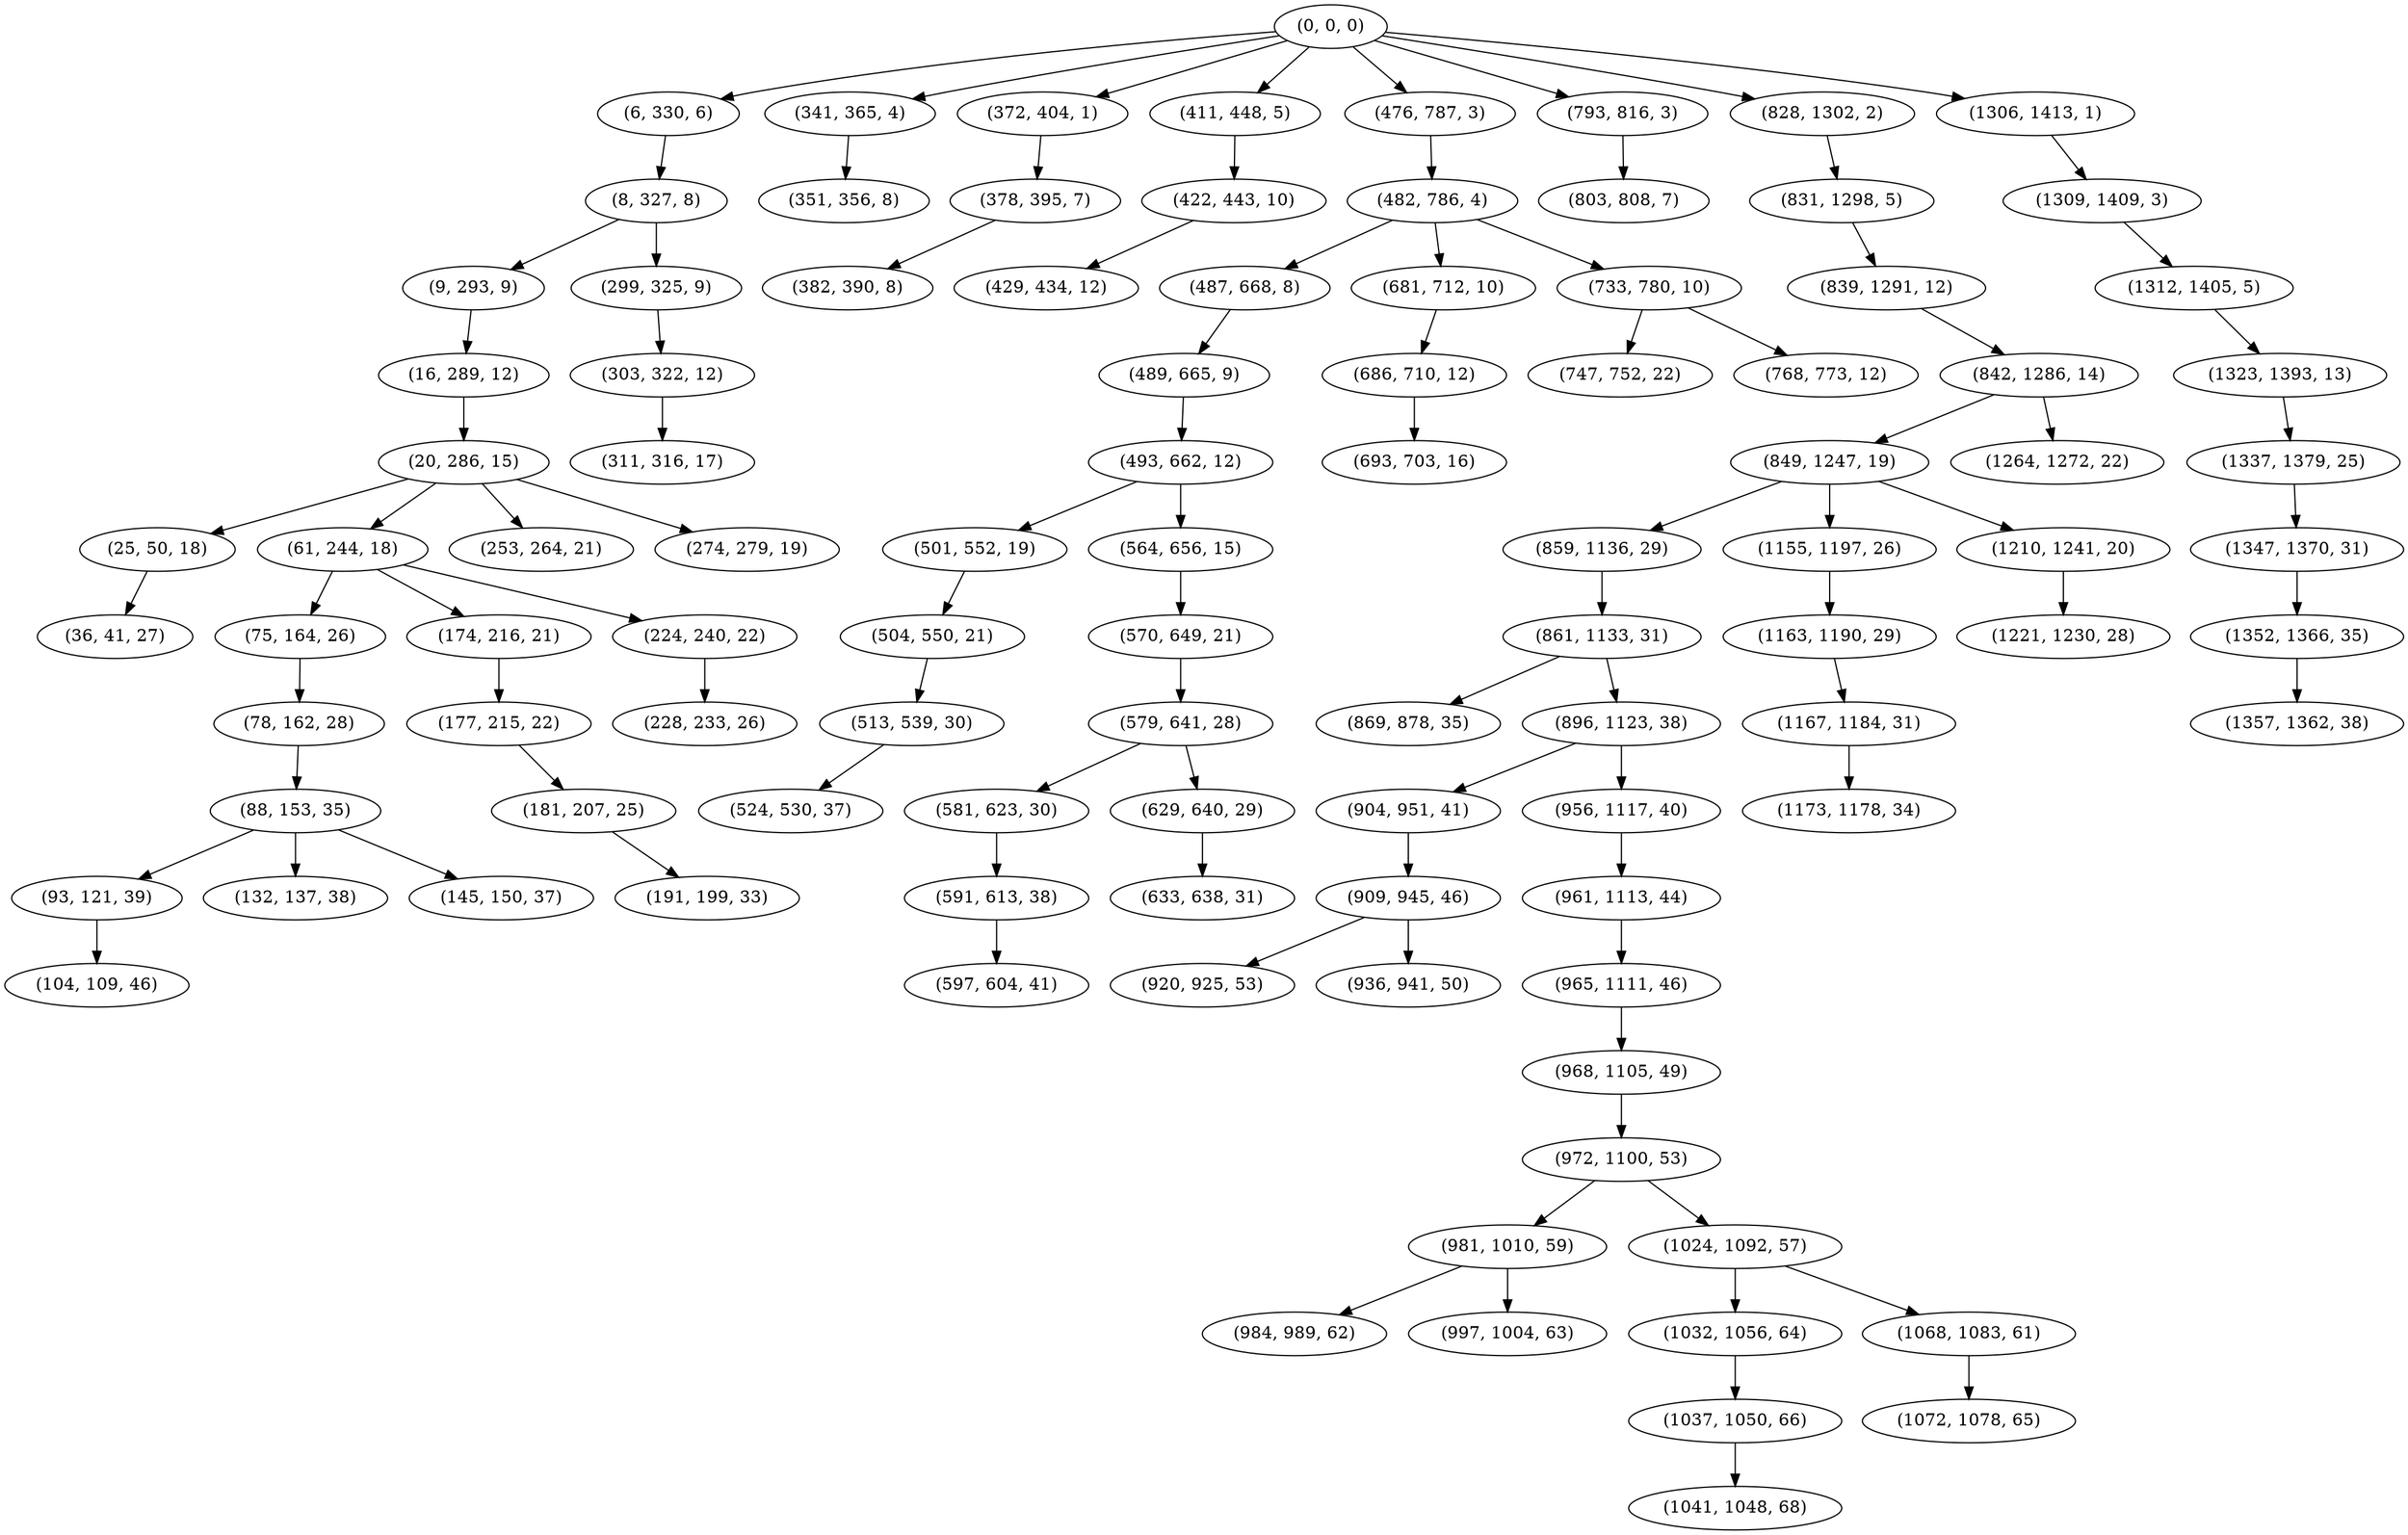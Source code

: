 digraph tree {
    "(0, 0, 0)";
    "(6, 330, 6)";
    "(8, 327, 8)";
    "(9, 293, 9)";
    "(16, 289, 12)";
    "(20, 286, 15)";
    "(25, 50, 18)";
    "(36, 41, 27)";
    "(61, 244, 18)";
    "(75, 164, 26)";
    "(78, 162, 28)";
    "(88, 153, 35)";
    "(93, 121, 39)";
    "(104, 109, 46)";
    "(132, 137, 38)";
    "(145, 150, 37)";
    "(174, 216, 21)";
    "(177, 215, 22)";
    "(181, 207, 25)";
    "(191, 199, 33)";
    "(224, 240, 22)";
    "(228, 233, 26)";
    "(253, 264, 21)";
    "(274, 279, 19)";
    "(299, 325, 9)";
    "(303, 322, 12)";
    "(311, 316, 17)";
    "(341, 365, 4)";
    "(351, 356, 8)";
    "(372, 404, 1)";
    "(378, 395, 7)";
    "(382, 390, 8)";
    "(411, 448, 5)";
    "(422, 443, 10)";
    "(429, 434, 12)";
    "(476, 787, 3)";
    "(482, 786, 4)";
    "(487, 668, 8)";
    "(489, 665, 9)";
    "(493, 662, 12)";
    "(501, 552, 19)";
    "(504, 550, 21)";
    "(513, 539, 30)";
    "(524, 530, 37)";
    "(564, 656, 15)";
    "(570, 649, 21)";
    "(579, 641, 28)";
    "(581, 623, 30)";
    "(591, 613, 38)";
    "(597, 604, 41)";
    "(629, 640, 29)";
    "(633, 638, 31)";
    "(681, 712, 10)";
    "(686, 710, 12)";
    "(693, 703, 16)";
    "(733, 780, 10)";
    "(747, 752, 22)";
    "(768, 773, 12)";
    "(793, 816, 3)";
    "(803, 808, 7)";
    "(828, 1302, 2)";
    "(831, 1298, 5)";
    "(839, 1291, 12)";
    "(842, 1286, 14)";
    "(849, 1247, 19)";
    "(859, 1136, 29)";
    "(861, 1133, 31)";
    "(869, 878, 35)";
    "(896, 1123, 38)";
    "(904, 951, 41)";
    "(909, 945, 46)";
    "(920, 925, 53)";
    "(936, 941, 50)";
    "(956, 1117, 40)";
    "(961, 1113, 44)";
    "(965, 1111, 46)";
    "(968, 1105, 49)";
    "(972, 1100, 53)";
    "(981, 1010, 59)";
    "(984, 989, 62)";
    "(997, 1004, 63)";
    "(1024, 1092, 57)";
    "(1032, 1056, 64)";
    "(1037, 1050, 66)";
    "(1041, 1048, 68)";
    "(1068, 1083, 61)";
    "(1072, 1078, 65)";
    "(1155, 1197, 26)";
    "(1163, 1190, 29)";
    "(1167, 1184, 31)";
    "(1173, 1178, 34)";
    "(1210, 1241, 20)";
    "(1221, 1230, 28)";
    "(1264, 1272, 22)";
    "(1306, 1413, 1)";
    "(1309, 1409, 3)";
    "(1312, 1405, 5)";
    "(1323, 1393, 13)";
    "(1337, 1379, 25)";
    "(1347, 1370, 31)";
    "(1352, 1366, 35)";
    "(1357, 1362, 38)";
    "(0, 0, 0)" -> "(6, 330, 6)";
    "(0, 0, 0)" -> "(341, 365, 4)";
    "(0, 0, 0)" -> "(372, 404, 1)";
    "(0, 0, 0)" -> "(411, 448, 5)";
    "(0, 0, 0)" -> "(476, 787, 3)";
    "(0, 0, 0)" -> "(793, 816, 3)";
    "(0, 0, 0)" -> "(828, 1302, 2)";
    "(0, 0, 0)" -> "(1306, 1413, 1)";
    "(6, 330, 6)" -> "(8, 327, 8)";
    "(8, 327, 8)" -> "(9, 293, 9)";
    "(8, 327, 8)" -> "(299, 325, 9)";
    "(9, 293, 9)" -> "(16, 289, 12)";
    "(16, 289, 12)" -> "(20, 286, 15)";
    "(20, 286, 15)" -> "(25, 50, 18)";
    "(20, 286, 15)" -> "(61, 244, 18)";
    "(20, 286, 15)" -> "(253, 264, 21)";
    "(20, 286, 15)" -> "(274, 279, 19)";
    "(25, 50, 18)" -> "(36, 41, 27)";
    "(61, 244, 18)" -> "(75, 164, 26)";
    "(61, 244, 18)" -> "(174, 216, 21)";
    "(61, 244, 18)" -> "(224, 240, 22)";
    "(75, 164, 26)" -> "(78, 162, 28)";
    "(78, 162, 28)" -> "(88, 153, 35)";
    "(88, 153, 35)" -> "(93, 121, 39)";
    "(88, 153, 35)" -> "(132, 137, 38)";
    "(88, 153, 35)" -> "(145, 150, 37)";
    "(93, 121, 39)" -> "(104, 109, 46)";
    "(174, 216, 21)" -> "(177, 215, 22)";
    "(177, 215, 22)" -> "(181, 207, 25)";
    "(181, 207, 25)" -> "(191, 199, 33)";
    "(224, 240, 22)" -> "(228, 233, 26)";
    "(299, 325, 9)" -> "(303, 322, 12)";
    "(303, 322, 12)" -> "(311, 316, 17)";
    "(341, 365, 4)" -> "(351, 356, 8)";
    "(372, 404, 1)" -> "(378, 395, 7)";
    "(378, 395, 7)" -> "(382, 390, 8)";
    "(411, 448, 5)" -> "(422, 443, 10)";
    "(422, 443, 10)" -> "(429, 434, 12)";
    "(476, 787, 3)" -> "(482, 786, 4)";
    "(482, 786, 4)" -> "(487, 668, 8)";
    "(482, 786, 4)" -> "(681, 712, 10)";
    "(482, 786, 4)" -> "(733, 780, 10)";
    "(487, 668, 8)" -> "(489, 665, 9)";
    "(489, 665, 9)" -> "(493, 662, 12)";
    "(493, 662, 12)" -> "(501, 552, 19)";
    "(493, 662, 12)" -> "(564, 656, 15)";
    "(501, 552, 19)" -> "(504, 550, 21)";
    "(504, 550, 21)" -> "(513, 539, 30)";
    "(513, 539, 30)" -> "(524, 530, 37)";
    "(564, 656, 15)" -> "(570, 649, 21)";
    "(570, 649, 21)" -> "(579, 641, 28)";
    "(579, 641, 28)" -> "(581, 623, 30)";
    "(579, 641, 28)" -> "(629, 640, 29)";
    "(581, 623, 30)" -> "(591, 613, 38)";
    "(591, 613, 38)" -> "(597, 604, 41)";
    "(629, 640, 29)" -> "(633, 638, 31)";
    "(681, 712, 10)" -> "(686, 710, 12)";
    "(686, 710, 12)" -> "(693, 703, 16)";
    "(733, 780, 10)" -> "(747, 752, 22)";
    "(733, 780, 10)" -> "(768, 773, 12)";
    "(793, 816, 3)" -> "(803, 808, 7)";
    "(828, 1302, 2)" -> "(831, 1298, 5)";
    "(831, 1298, 5)" -> "(839, 1291, 12)";
    "(839, 1291, 12)" -> "(842, 1286, 14)";
    "(842, 1286, 14)" -> "(849, 1247, 19)";
    "(842, 1286, 14)" -> "(1264, 1272, 22)";
    "(849, 1247, 19)" -> "(859, 1136, 29)";
    "(849, 1247, 19)" -> "(1155, 1197, 26)";
    "(849, 1247, 19)" -> "(1210, 1241, 20)";
    "(859, 1136, 29)" -> "(861, 1133, 31)";
    "(861, 1133, 31)" -> "(869, 878, 35)";
    "(861, 1133, 31)" -> "(896, 1123, 38)";
    "(896, 1123, 38)" -> "(904, 951, 41)";
    "(896, 1123, 38)" -> "(956, 1117, 40)";
    "(904, 951, 41)" -> "(909, 945, 46)";
    "(909, 945, 46)" -> "(920, 925, 53)";
    "(909, 945, 46)" -> "(936, 941, 50)";
    "(956, 1117, 40)" -> "(961, 1113, 44)";
    "(961, 1113, 44)" -> "(965, 1111, 46)";
    "(965, 1111, 46)" -> "(968, 1105, 49)";
    "(968, 1105, 49)" -> "(972, 1100, 53)";
    "(972, 1100, 53)" -> "(981, 1010, 59)";
    "(972, 1100, 53)" -> "(1024, 1092, 57)";
    "(981, 1010, 59)" -> "(984, 989, 62)";
    "(981, 1010, 59)" -> "(997, 1004, 63)";
    "(1024, 1092, 57)" -> "(1032, 1056, 64)";
    "(1024, 1092, 57)" -> "(1068, 1083, 61)";
    "(1032, 1056, 64)" -> "(1037, 1050, 66)";
    "(1037, 1050, 66)" -> "(1041, 1048, 68)";
    "(1068, 1083, 61)" -> "(1072, 1078, 65)";
    "(1155, 1197, 26)" -> "(1163, 1190, 29)";
    "(1163, 1190, 29)" -> "(1167, 1184, 31)";
    "(1167, 1184, 31)" -> "(1173, 1178, 34)";
    "(1210, 1241, 20)" -> "(1221, 1230, 28)";
    "(1306, 1413, 1)" -> "(1309, 1409, 3)";
    "(1309, 1409, 3)" -> "(1312, 1405, 5)";
    "(1312, 1405, 5)" -> "(1323, 1393, 13)";
    "(1323, 1393, 13)" -> "(1337, 1379, 25)";
    "(1337, 1379, 25)" -> "(1347, 1370, 31)";
    "(1347, 1370, 31)" -> "(1352, 1366, 35)";
    "(1352, 1366, 35)" -> "(1357, 1362, 38)";
}
